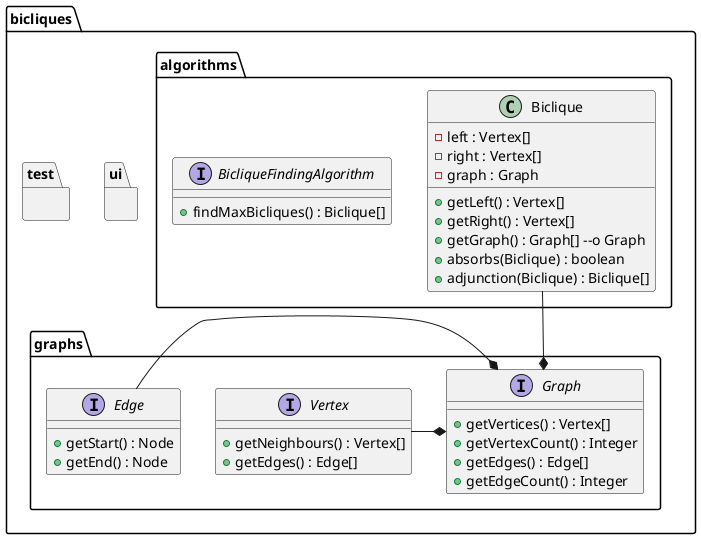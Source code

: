 /'
This is our model for the class diagram. Whenever you have any remarks
to make regarding one part of the program or another, just make a
comment windows in here like this.
Sign it with your initials as well. -MI
'/

/'
We can have a nice separation of labor: each one of us gets to implement
a max biclique algorithm and one of the following parts:
- Tests
- UI and input
- Graphs and graph parsing.
-MI
'/

@startuml

package bicliques {

' The graph section
package bicliques.graphs {

  interface Graph {
    {method} + getVertices() : Vertex[]
    {method} + getVertexCount() : Integer
    {method} + getEdges() : Edge[]
    {method} + getEdgeCount() : Integer
  }

  interface Vertex {
    {method} + getNeighbours() : Vertex[]
    {method} + getEdges() : Edge[]
  }
  
  interface Edge {
    {method} + getStart() : Node
    {method} + getEnd() : Node
  }

  Vertex -* Graph
  Edge -* Graph
  
}


' The UI section
package bicliques.ui {

/'
For the UI part I say we need to come up with something, that can read in
the text files (I don't want to be copying and pasting stuff in the windows
every time I use it). - MI.
'/

}

' The algorithms section
package bicliques.algorithms {

  class Biclique {
    {field} - left : Vertex[]
    {field} - right : Vertex[]
    {field} - graph : Graph
    {method} + getLeft() : Vertex[]
    {method} + getRight() : Vertex[]
    {method} + getGraph() : Graph[] --o Graph
    {method} + absorbs(Biclique) : boolean
    {method} + adjunction(Biclique) : Biclique[]
  }

  Biclique --* Graph

  interface BicliqueFindingAlgorithm {
    {method} + findMaxBicliques() : Biclique[]
  }

}

package bicliques.test {

/'
The testing that we will need. I say we use junit 4 or 5
to make it more streamlined. -MI
'/

}

}

@enduml
